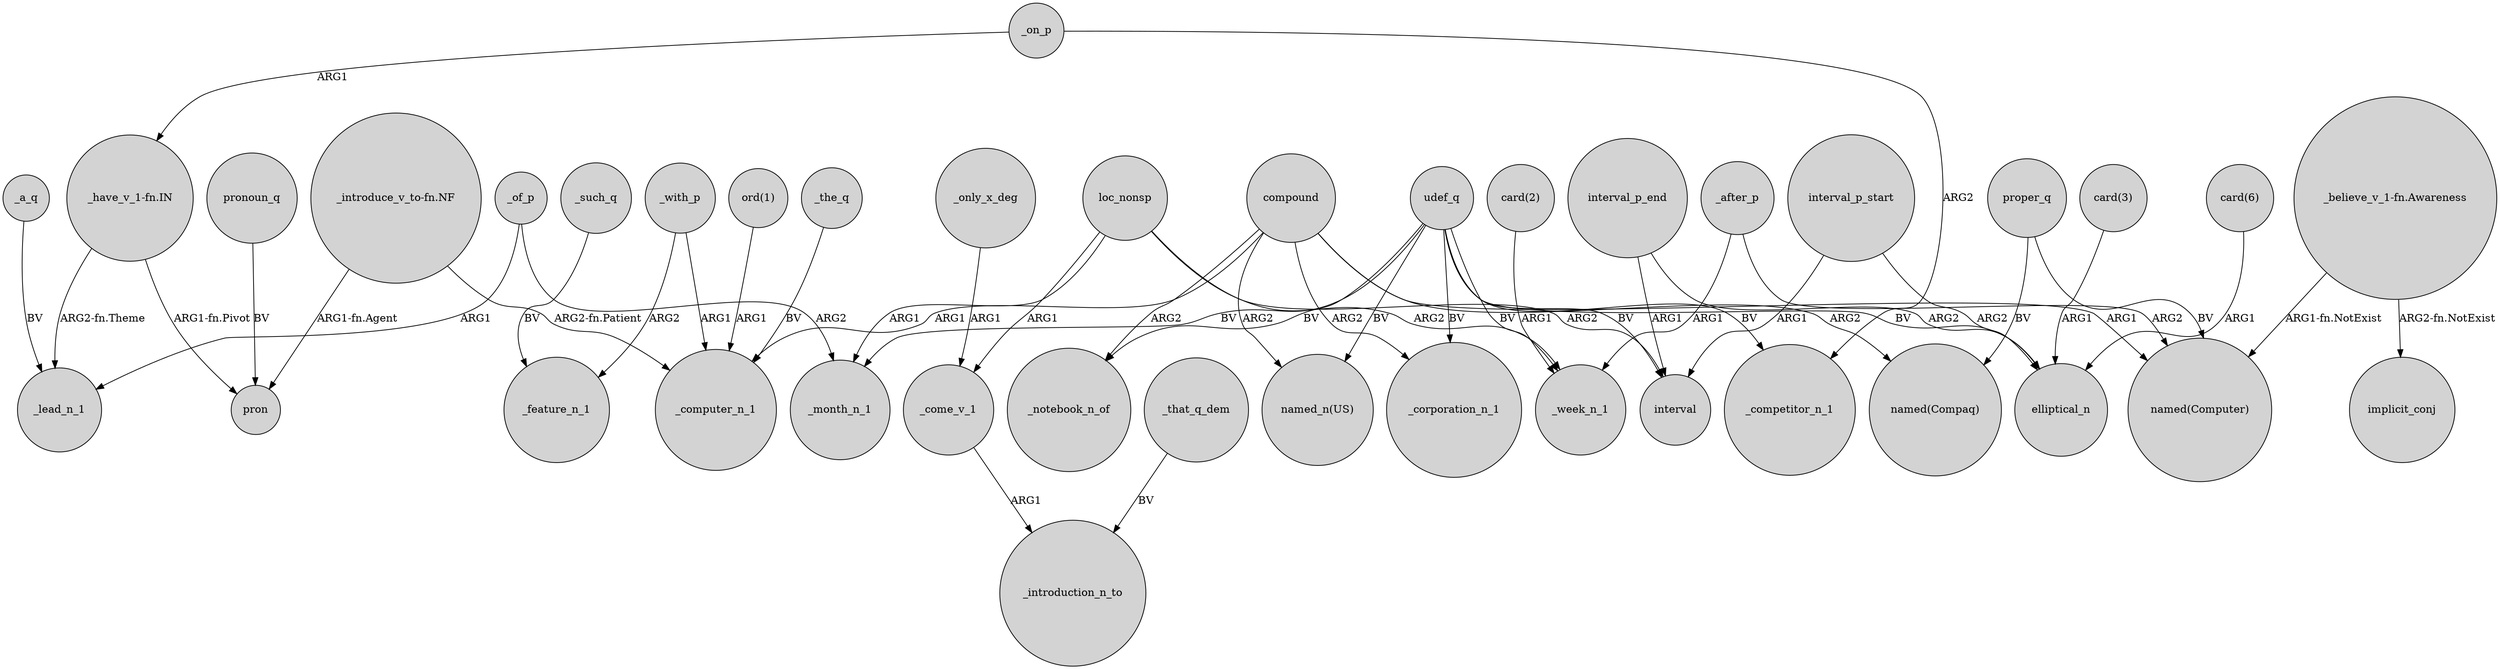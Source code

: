 digraph {
	node [shape=circle style=filled]
	_of_p -> _lead_n_1 [label=ARG1]
	_come_v_1 -> _introduction_n_to [label=ARG1]
	loc_nonsp -> interval [label=ARG2]
	udef_q -> "named_n(US)" [label=BV]
	udef_q -> elliptical_n [label=BV]
	_that_q_dem -> _introduction_n_to [label=BV]
	_with_p -> _computer_n_1 [label=ARG1]
	loc_nonsp -> _month_n_1 [label=ARG1]
	"_have_v_1-fn.IN" -> _lead_n_1 [label="ARG2-fn.Theme"]
	proper_q -> "named(Compaq)" [label=BV]
	compound -> _corporation_n_1 [label=ARG2]
	interval_p_end -> elliptical_n [label=ARG2]
	interval_p_start -> elliptical_n [label=ARG2]
	"card(2)" -> _week_n_1 [label=ARG1]
	"_have_v_1-fn.IN" -> pron [label="ARG1-fn.Pivot"]
	_after_p -> "named(Computer)" [label=ARG2]
	udef_q -> _month_n_1 [label=BV]
	loc_nonsp -> _come_v_1 [label=ARG1]
	_on_p -> "_have_v_1-fn.IN" [label=ARG1]
	"ord(1)" -> _computer_n_1 [label=ARG1]
	compound -> "named_n(US)" [label=ARG2]
	compound -> "named(Computer)" [label=ARG1]
	"_introduce_v_to-fn.NF" -> _computer_n_1 [label="ARG2-fn.Patient"]
	compound -> _notebook_n_of [label=ARG2]
	"card(3)" -> elliptical_n [label=ARG1]
	pronoun_q -> pron [label=BV]
	udef_q -> _corporation_n_1 [label=BV]
	loc_nonsp -> _week_n_1 [label=ARG2]
	_on_p -> _competitor_n_1 [label=ARG2]
	"_believe_v_1-fn.Awareness" -> implicit_conj [label="ARG2-fn.NotExist"]
	compound -> _computer_n_1 [label=ARG1]
	interval_p_start -> interval [label=ARG1]
	_with_p -> _feature_n_1 [label=ARG2]
	udef_q -> _week_n_1 [label=BV]
	_such_q -> _feature_n_1 [label=BV]
	_of_p -> _month_n_1 [label=ARG2]
	"_introduce_v_to-fn.NF" -> pron [label="ARG1-fn.Agent"]
	proper_q -> "named(Computer)" [label=BV]
	_a_q -> _lead_n_1 [label=BV]
	_only_x_deg -> _come_v_1 [label=ARG1]
	udef_q -> _notebook_n_of [label=BV]
	interval_p_end -> interval [label=ARG1]
	"_believe_v_1-fn.Awareness" -> "named(Computer)" [label="ARG1-fn.NotExist"]
	"card(6)" -> elliptical_n [label=ARG1]
	_the_q -> _computer_n_1 [label=BV]
	udef_q -> _competitor_n_1 [label=BV]
	udef_q -> interval [label=BV]
	_after_p -> _week_n_1 [label=ARG1]
	compound -> "named(Compaq)" [label=ARG2]
}
